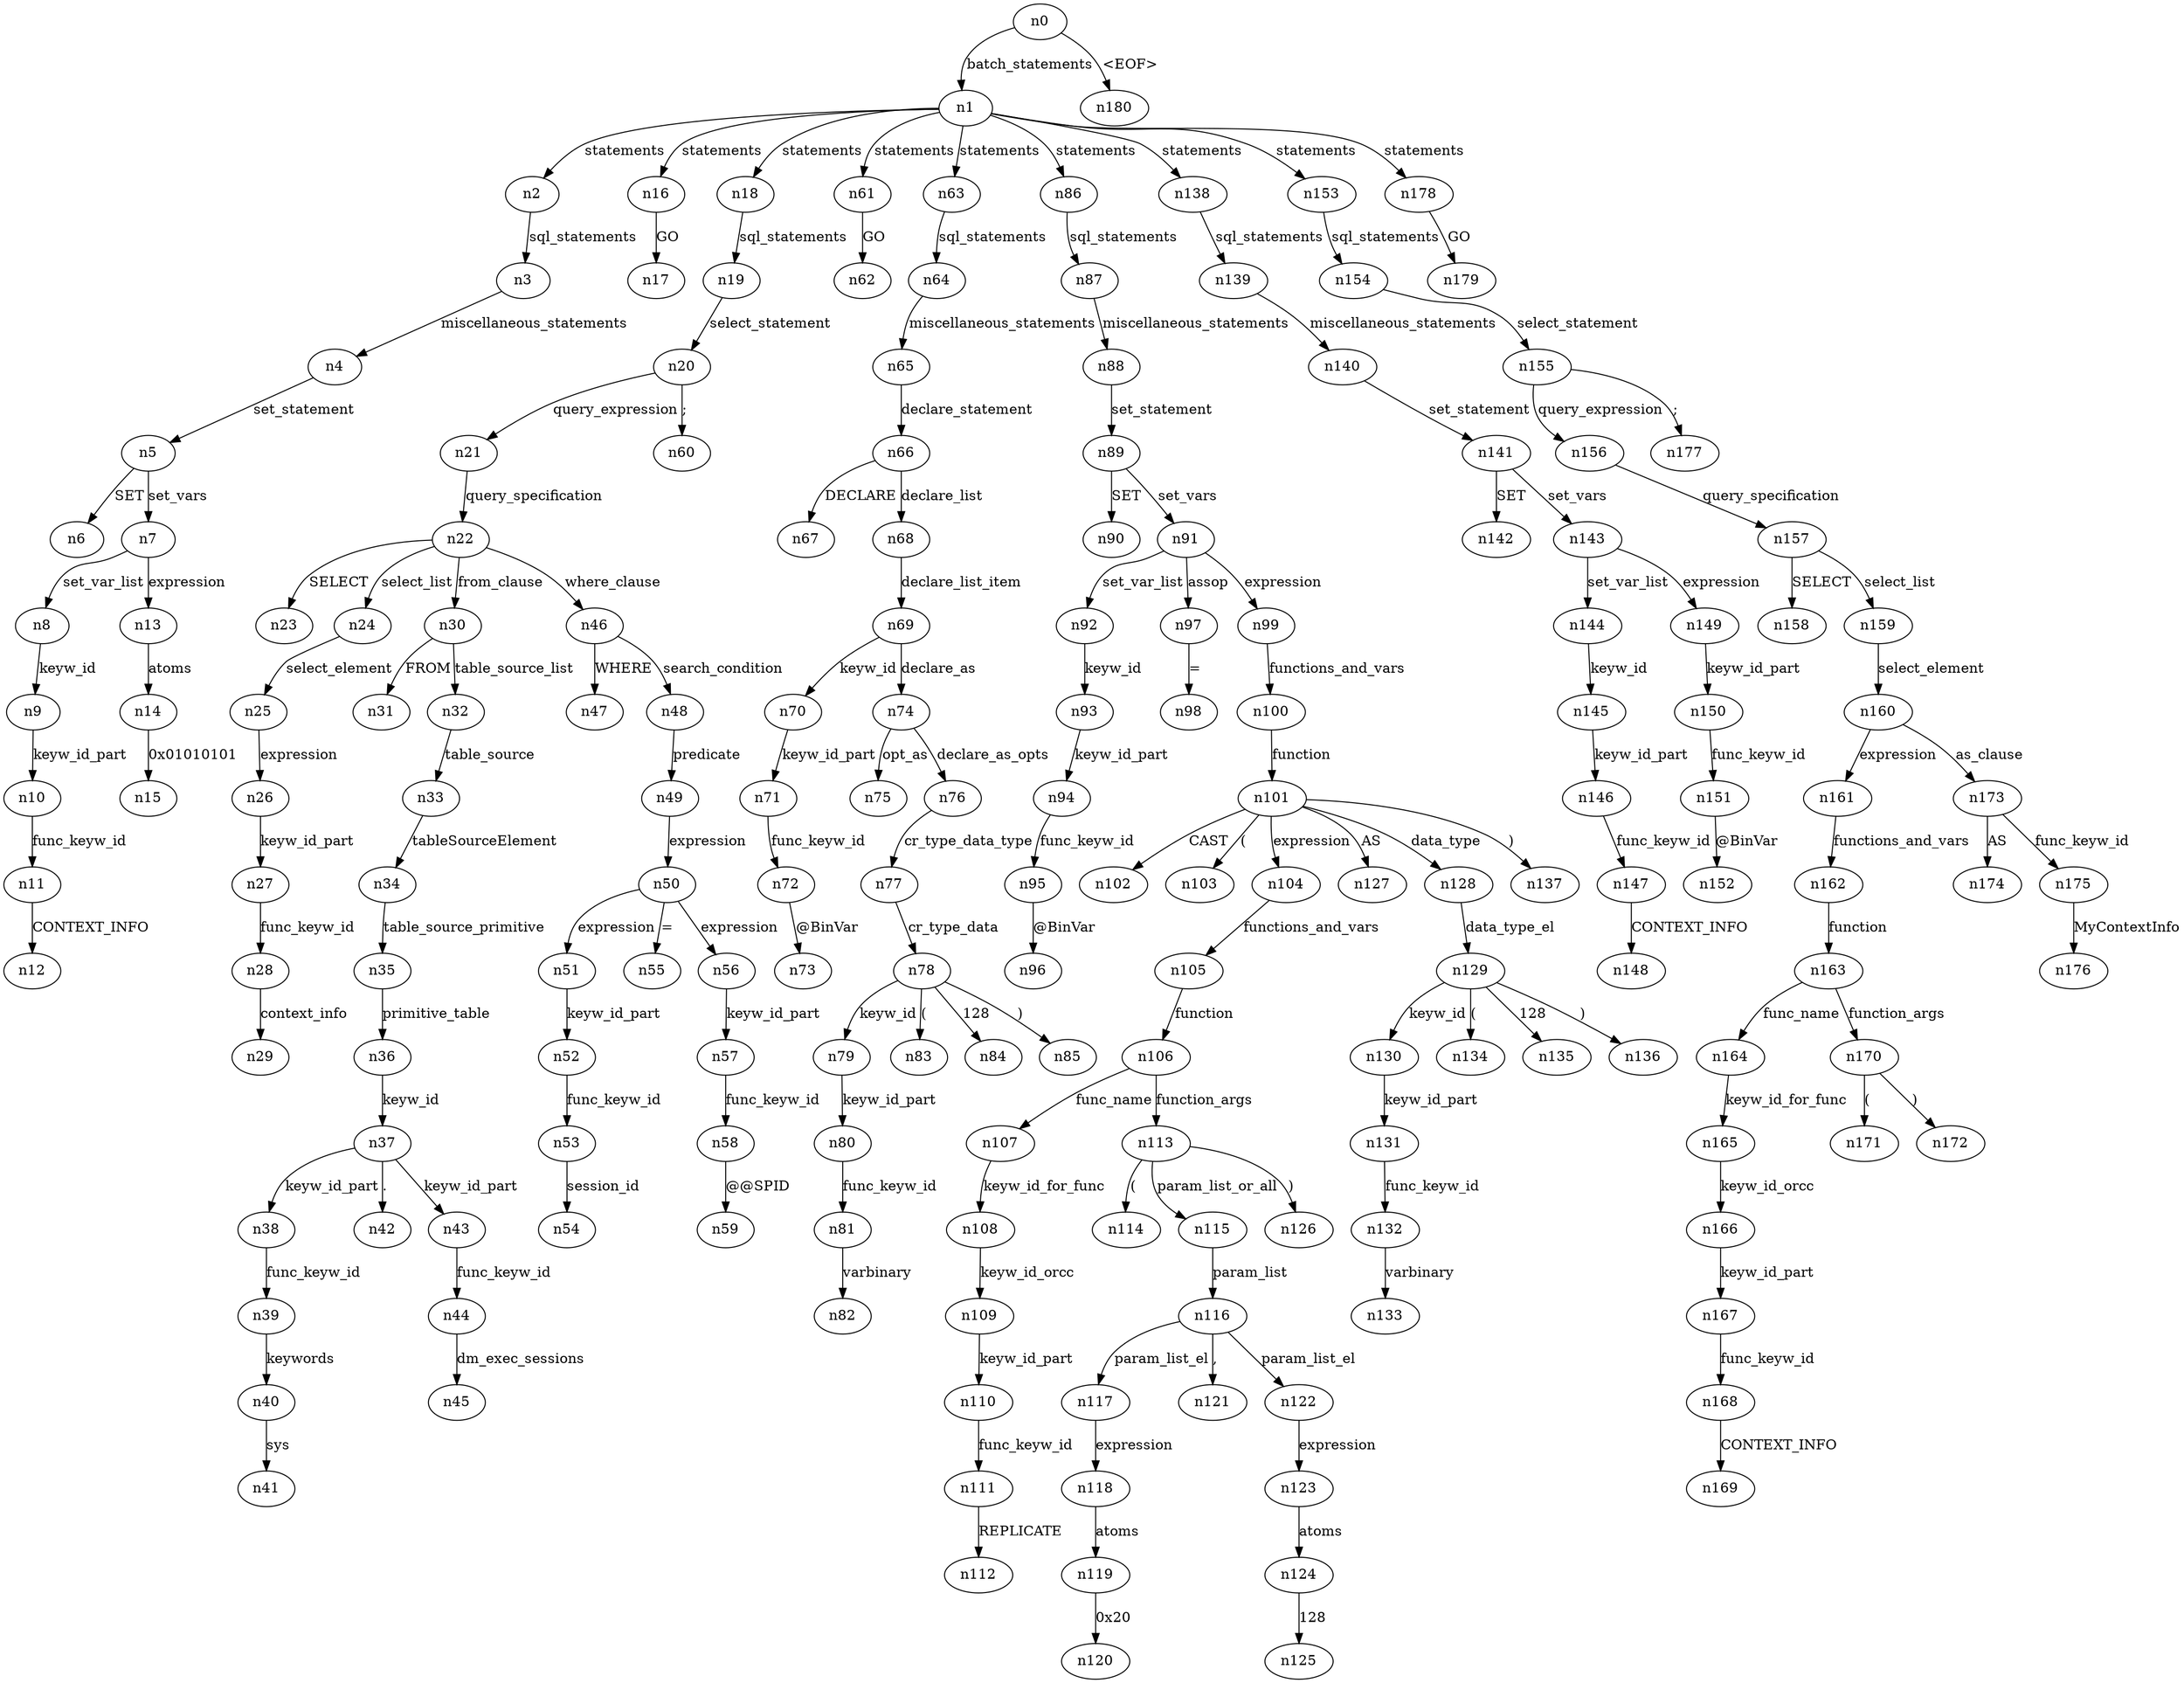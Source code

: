 digraph ParseTree {
  n0 -> n1 [label="batch_statements"];
  n1 -> n2 [label="statements"];
  n2 -> n3 [label="sql_statements"];
  n3 -> n4 [label="miscellaneous_statements"];
  n4 -> n5 [label="set_statement"];
  n5 -> n6 [label="SET"];
  n5 -> n7 [label="set_vars"];
  n7 -> n8 [label="set_var_list"];
  n8 -> n9 [label="keyw_id"];
  n9 -> n10 [label="keyw_id_part"];
  n10 -> n11 [label="func_keyw_id"];
  n11 -> n12 [label="CONTEXT_INFO"];
  n7 -> n13 [label="expression"];
  n13 -> n14 [label="atoms"];
  n14 -> n15 [label="0x01010101"];
  n1 -> n16 [label="statements"];
  n16 -> n17 [label="GO"];
  n1 -> n18 [label="statements"];
  n18 -> n19 [label="sql_statements"];
  n19 -> n20 [label="select_statement"];
  n20 -> n21 [label="query_expression"];
  n21 -> n22 [label="query_specification"];
  n22 -> n23 [label="SELECT"];
  n22 -> n24 [label="select_list"];
  n24 -> n25 [label="select_element"];
  n25 -> n26 [label="expression"];
  n26 -> n27 [label="keyw_id_part"];
  n27 -> n28 [label="func_keyw_id"];
  n28 -> n29 [label="context_info"];
  n22 -> n30 [label="from_clause"];
  n30 -> n31 [label="FROM"];
  n30 -> n32 [label="table_source_list"];
  n32 -> n33 [label="table_source"];
  n33 -> n34 [label="tableSourceElement"];
  n34 -> n35 [label="table_source_primitive"];
  n35 -> n36 [label="primitive_table"];
  n36 -> n37 [label="keyw_id"];
  n37 -> n38 [label="keyw_id_part"];
  n38 -> n39 [label="func_keyw_id"];
  n39 -> n40 [label="keywords"];
  n40 -> n41 [label="sys"];
  n37 -> n42 [label="."];
  n37 -> n43 [label="keyw_id_part"];
  n43 -> n44 [label="func_keyw_id"];
  n44 -> n45 [label="dm_exec_sessions"];
  n22 -> n46 [label="where_clause"];
  n46 -> n47 [label="WHERE"];
  n46 -> n48 [label="search_condition"];
  n48 -> n49 [label="predicate"];
  n49 -> n50 [label="expression"];
  n50 -> n51 [label="expression"];
  n51 -> n52 [label="keyw_id_part"];
  n52 -> n53 [label="func_keyw_id"];
  n53 -> n54 [label="session_id"];
  n50 -> n55 [label="="];
  n50 -> n56 [label="expression"];
  n56 -> n57 [label="keyw_id_part"];
  n57 -> n58 [label="func_keyw_id"];
  n58 -> n59 [label="@@SPID"];
  n20 -> n60 [label=";"];
  n1 -> n61 [label="statements"];
  n61 -> n62 [label="GO"];
  n1 -> n63 [label="statements"];
  n63 -> n64 [label="sql_statements"];
  n64 -> n65 [label="miscellaneous_statements"];
  n65 -> n66 [label="declare_statement"];
  n66 -> n67 [label="DECLARE"];
  n66 -> n68 [label="declare_list"];
  n68 -> n69 [label="declare_list_item"];
  n69 -> n70 [label="keyw_id"];
  n70 -> n71 [label="keyw_id_part"];
  n71 -> n72 [label="func_keyw_id"];
  n72 -> n73 [label="@BinVar"];
  n69 -> n74 [label="declare_as"];
  n74 -> n75 [label="opt_as"];
  n74 -> n76 [label="declare_as_opts"];
  n76 -> n77 [label="cr_type_data_type"];
  n77 -> n78 [label="cr_type_data"];
  n78 -> n79 [label="keyw_id"];
  n79 -> n80 [label="keyw_id_part"];
  n80 -> n81 [label="func_keyw_id"];
  n81 -> n82 [label="varbinary"];
  n78 -> n83 [label="("];
  n78 -> n84 [label="128"];
  n78 -> n85 [label=")"];
  n1 -> n86 [label="statements"];
  n86 -> n87 [label="sql_statements"];
  n87 -> n88 [label="miscellaneous_statements"];
  n88 -> n89 [label="set_statement"];
  n89 -> n90 [label="SET"];
  n89 -> n91 [label="set_vars"];
  n91 -> n92 [label="set_var_list"];
  n92 -> n93 [label="keyw_id"];
  n93 -> n94 [label="keyw_id_part"];
  n94 -> n95 [label="func_keyw_id"];
  n95 -> n96 [label="@BinVar"];
  n91 -> n97 [label="assop"];
  n97 -> n98 [label="="];
  n91 -> n99 [label="expression"];
  n99 -> n100 [label="functions_and_vars"];
  n100 -> n101 [label="function"];
  n101 -> n102 [label="CAST"];
  n101 -> n103 [label="("];
  n101 -> n104 [label="expression"];
  n104 -> n105 [label="functions_and_vars"];
  n105 -> n106 [label="function"];
  n106 -> n107 [label="func_name"];
  n107 -> n108 [label="keyw_id_for_func"];
  n108 -> n109 [label="keyw_id_orcc"];
  n109 -> n110 [label="keyw_id_part"];
  n110 -> n111 [label="func_keyw_id"];
  n111 -> n112 [label="REPLICATE"];
  n106 -> n113 [label="function_args"];
  n113 -> n114 [label="("];
  n113 -> n115 [label="param_list_or_all"];
  n115 -> n116 [label="param_list"];
  n116 -> n117 [label="param_list_el"];
  n117 -> n118 [label="expression"];
  n118 -> n119 [label="atoms"];
  n119 -> n120 [label="0x20"];
  n116 -> n121 [label=","];
  n116 -> n122 [label="param_list_el"];
  n122 -> n123 [label="expression"];
  n123 -> n124 [label="atoms"];
  n124 -> n125 [label="128"];
  n113 -> n126 [label=")"];
  n101 -> n127 [label="AS"];
  n101 -> n128 [label="data_type"];
  n128 -> n129 [label="data_type_el"];
  n129 -> n130 [label="keyw_id"];
  n130 -> n131 [label="keyw_id_part"];
  n131 -> n132 [label="func_keyw_id"];
  n132 -> n133 [label="varbinary"];
  n129 -> n134 [label="("];
  n129 -> n135 [label="128"];
  n129 -> n136 [label=")"];
  n101 -> n137 [label=")"];
  n1 -> n138 [label="statements"];
  n138 -> n139 [label="sql_statements"];
  n139 -> n140 [label="miscellaneous_statements"];
  n140 -> n141 [label="set_statement"];
  n141 -> n142 [label="SET"];
  n141 -> n143 [label="set_vars"];
  n143 -> n144 [label="set_var_list"];
  n144 -> n145 [label="keyw_id"];
  n145 -> n146 [label="keyw_id_part"];
  n146 -> n147 [label="func_keyw_id"];
  n147 -> n148 [label="CONTEXT_INFO"];
  n143 -> n149 [label="expression"];
  n149 -> n150 [label="keyw_id_part"];
  n150 -> n151 [label="func_keyw_id"];
  n151 -> n152 [label="@BinVar"];
  n1 -> n153 [label="statements"];
  n153 -> n154 [label="sql_statements"];
  n154 -> n155 [label="select_statement"];
  n155 -> n156 [label="query_expression"];
  n156 -> n157 [label="query_specification"];
  n157 -> n158 [label="SELECT"];
  n157 -> n159 [label="select_list"];
  n159 -> n160 [label="select_element"];
  n160 -> n161 [label="expression"];
  n161 -> n162 [label="functions_and_vars"];
  n162 -> n163 [label="function"];
  n163 -> n164 [label="func_name"];
  n164 -> n165 [label="keyw_id_for_func"];
  n165 -> n166 [label="keyw_id_orcc"];
  n166 -> n167 [label="keyw_id_part"];
  n167 -> n168 [label="func_keyw_id"];
  n168 -> n169 [label="CONTEXT_INFO"];
  n163 -> n170 [label="function_args"];
  n170 -> n171 [label="("];
  n170 -> n172 [label=")"];
  n160 -> n173 [label="as_clause"];
  n173 -> n174 [label="AS"];
  n173 -> n175 [label="func_keyw_id"];
  n175 -> n176 [label="MyContextInfo"];
  n155 -> n177 [label=";"];
  n1 -> n178 [label="statements"];
  n178 -> n179 [label="GO"];
  n0 -> n180 [label="<EOF>"];
}